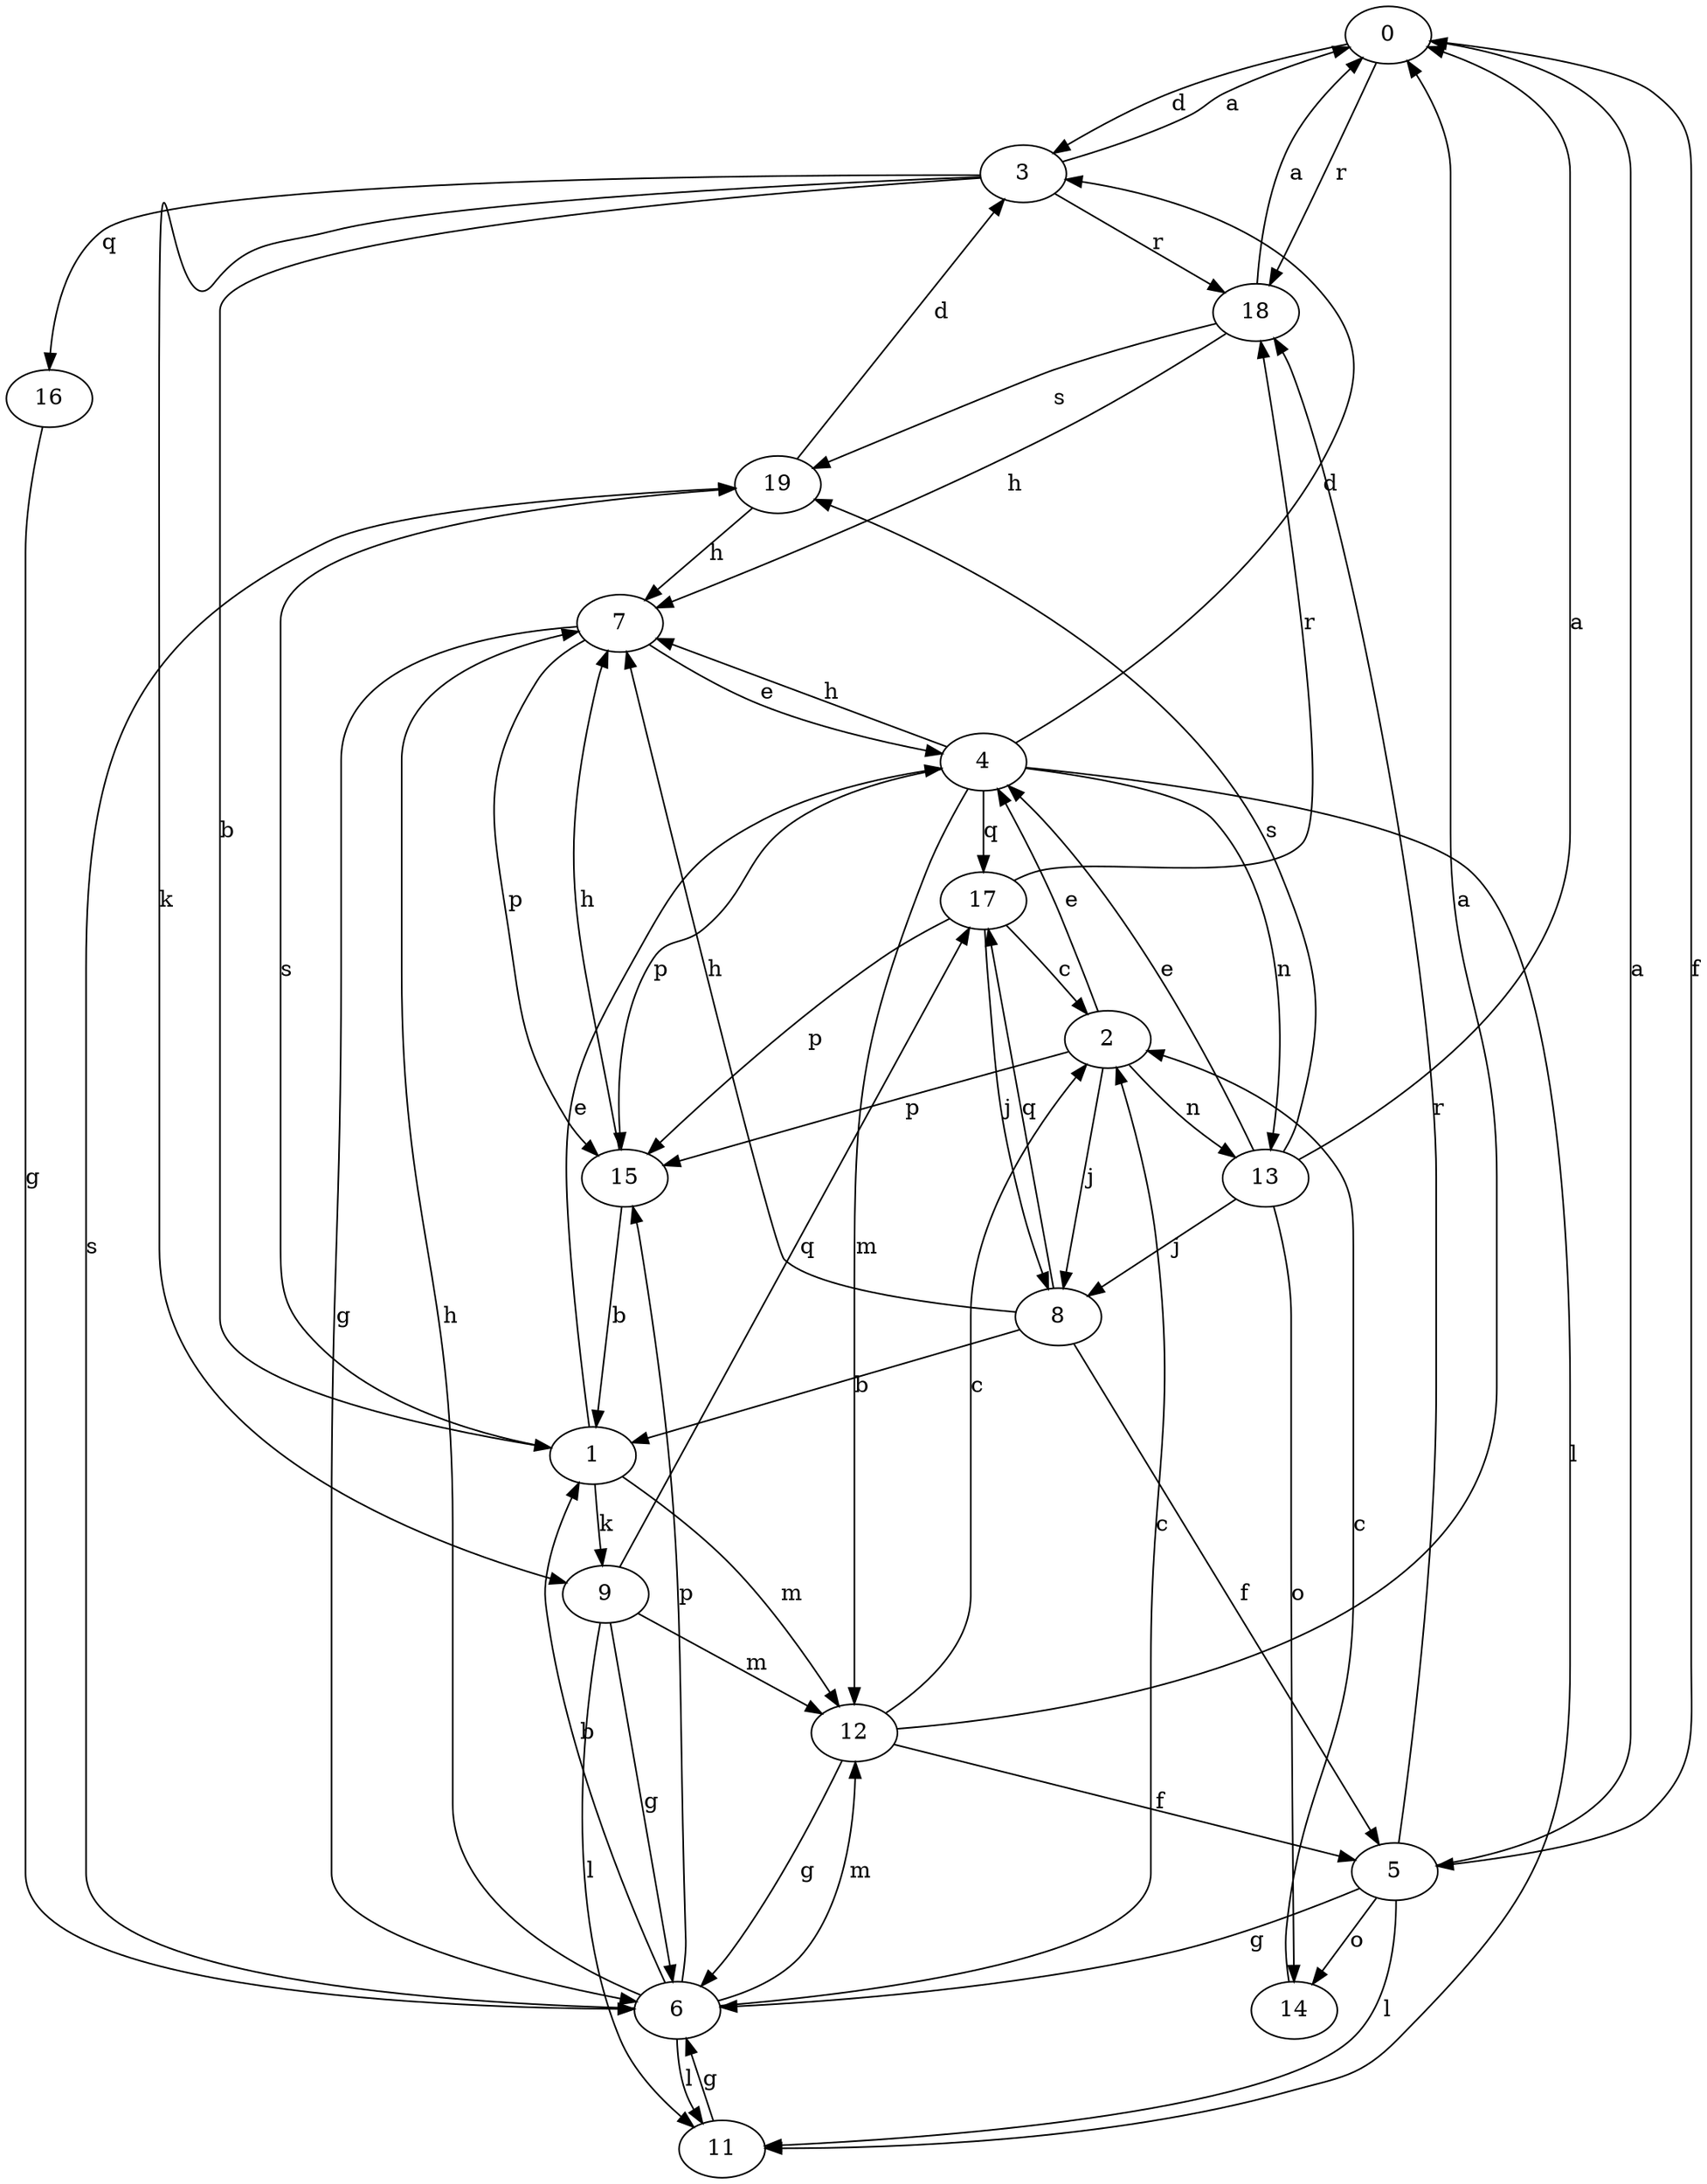 strict digraph  {
0;
1;
2;
3;
4;
5;
6;
7;
8;
9;
11;
12;
13;
14;
15;
16;
17;
18;
19;
0 -> 3  [label=d];
0 -> 5  [label=f];
0 -> 18  [label=r];
1 -> 4  [label=e];
1 -> 9  [label=k];
1 -> 12  [label=m];
1 -> 19  [label=s];
2 -> 4  [label=e];
2 -> 8  [label=j];
2 -> 13  [label=n];
2 -> 15  [label=p];
3 -> 0  [label=a];
3 -> 1  [label=b];
3 -> 9  [label=k];
3 -> 16  [label=q];
3 -> 18  [label=r];
4 -> 3  [label=d];
4 -> 7  [label=h];
4 -> 11  [label=l];
4 -> 12  [label=m];
4 -> 13  [label=n];
4 -> 15  [label=p];
4 -> 17  [label=q];
5 -> 0  [label=a];
5 -> 6  [label=g];
5 -> 11  [label=l];
5 -> 14  [label=o];
5 -> 18  [label=r];
6 -> 1  [label=b];
6 -> 2  [label=c];
6 -> 7  [label=h];
6 -> 11  [label=l];
6 -> 12  [label=m];
6 -> 15  [label=p];
6 -> 19  [label=s];
7 -> 4  [label=e];
7 -> 6  [label=g];
7 -> 15  [label=p];
8 -> 1  [label=b];
8 -> 5  [label=f];
8 -> 7  [label=h];
8 -> 17  [label=q];
9 -> 6  [label=g];
9 -> 11  [label=l];
9 -> 12  [label=m];
9 -> 17  [label=q];
11 -> 6  [label=g];
12 -> 0  [label=a];
12 -> 2  [label=c];
12 -> 5  [label=f];
12 -> 6  [label=g];
13 -> 0  [label=a];
13 -> 4  [label=e];
13 -> 8  [label=j];
13 -> 14  [label=o];
13 -> 19  [label=s];
14 -> 2  [label=c];
15 -> 1  [label=b];
15 -> 7  [label=h];
16 -> 6  [label=g];
17 -> 2  [label=c];
17 -> 8  [label=j];
17 -> 15  [label=p];
17 -> 18  [label=r];
18 -> 0  [label=a];
18 -> 7  [label=h];
18 -> 19  [label=s];
19 -> 3  [label=d];
19 -> 7  [label=h];
}
